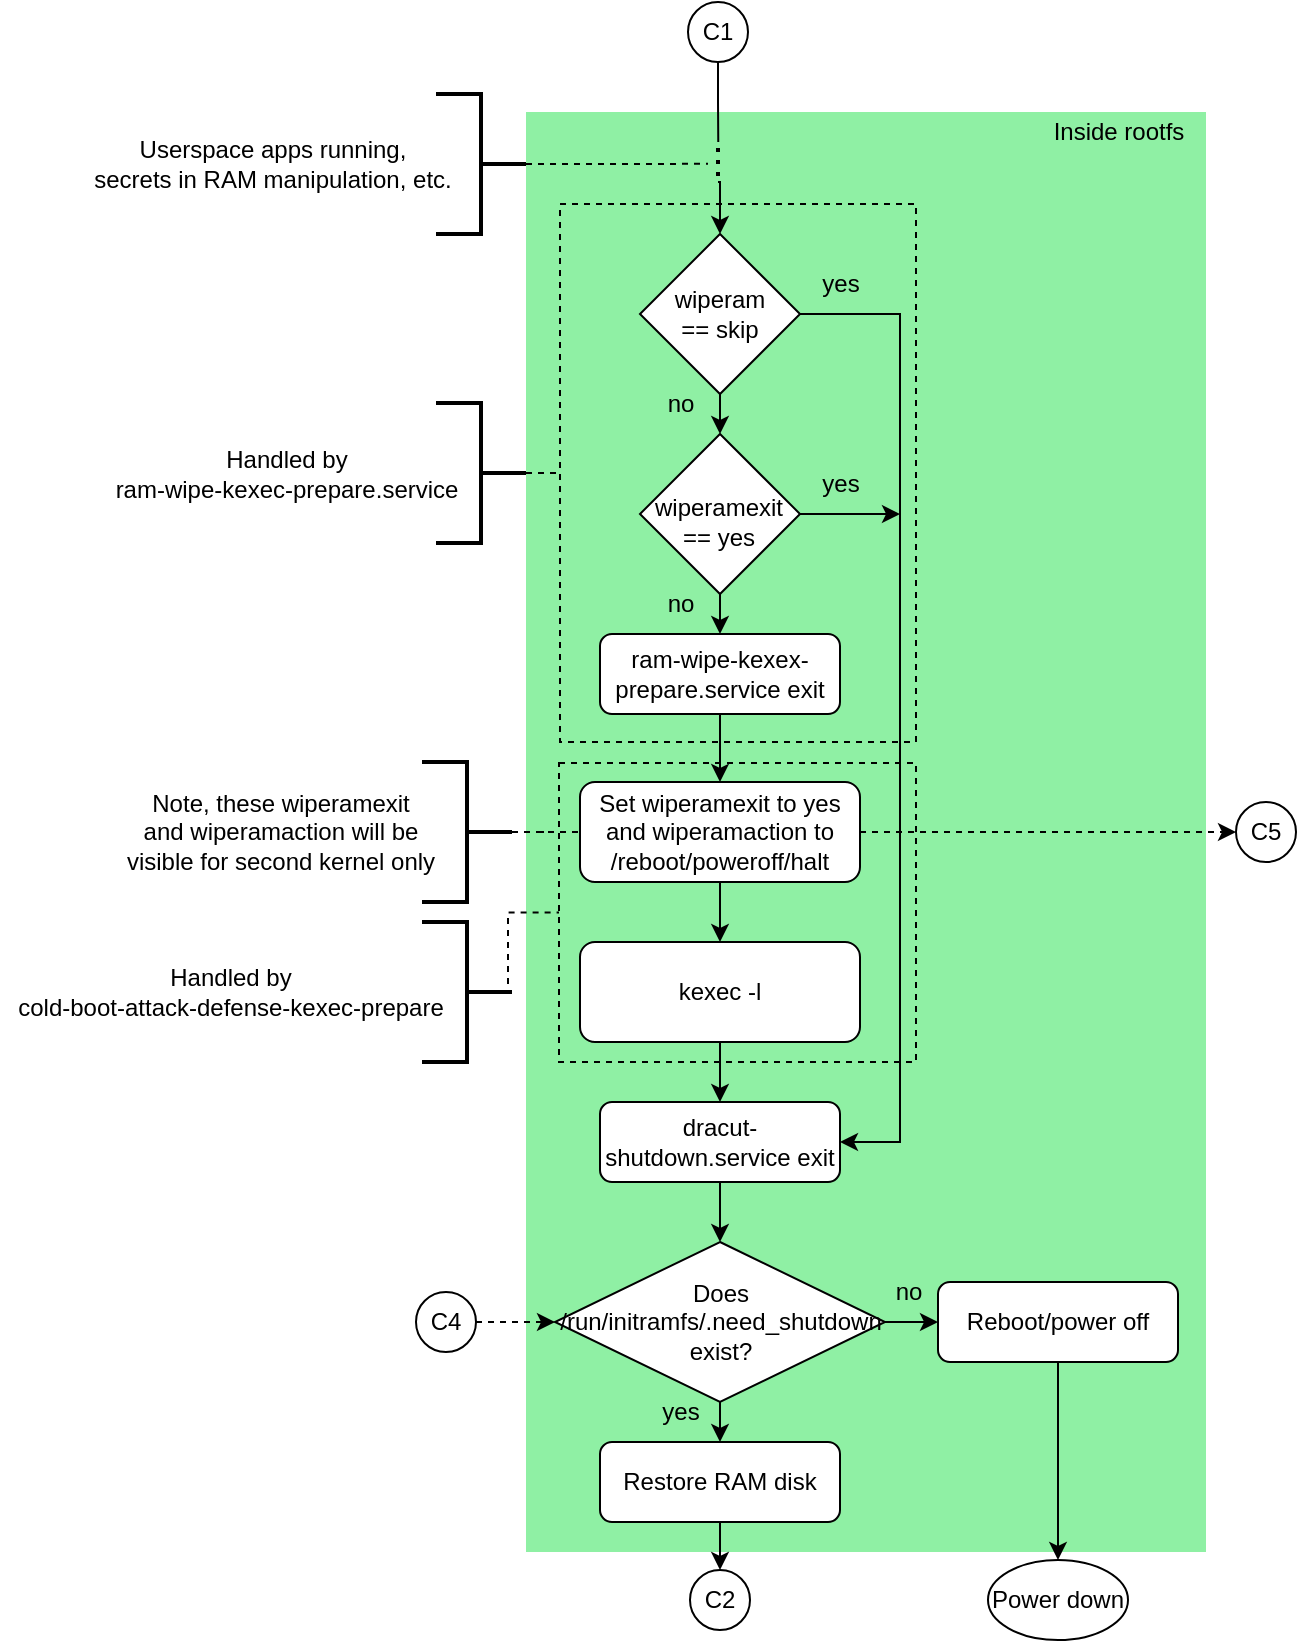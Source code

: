 <mxfile version="26.2.14">
  <diagram name="Page-1" id="OuB8uLrdrArMOUID5HZG">
    <mxGraphModel dx="2066" dy="2256" grid="1" gridSize="10" guides="1" tooltips="1" connect="1" arrows="1" fold="1" page="1" pageScale="1" pageWidth="850" pageHeight="1100" math="0" shadow="0">
      <root>
        <mxCell id="0" />
        <mxCell id="1" parent="0" />
        <mxCell id="ceSM7gGkfy2ftkPMvkNX-1" value="" style="rounded=0;whiteSpace=wrap;html=1;strokeColor=none;fillColor=light-dark(#8ff0a4, #ededed);" vertex="1" parent="1">
          <mxGeometry x="273" y="-945" width="340" height="720" as="geometry" />
        </mxCell>
        <mxCell id="ceSM7gGkfy2ftkPMvkNX-2" value="" style="rounded=0;whiteSpace=wrap;html=1;fillColor=none;dashed=1;" vertex="1" parent="1">
          <mxGeometry x="289.5" y="-619.5" width="178.5" height="149.5" as="geometry" />
        </mxCell>
        <mxCell id="ceSM7gGkfy2ftkPMvkNX-3" style="edgeStyle=orthogonalEdgeStyle;rounded=0;orthogonalLoop=1;jettySize=auto;html=1;exitX=0.5;exitY=1;exitDx=0;exitDy=0;endArrow=none;startFill=0;" edge="1" parent="1" source="ceSM7gGkfy2ftkPMvkNX-39">
          <mxGeometry relative="1" as="geometry">
            <mxPoint x="369.14" y="-930" as="targetPoint" />
            <mxPoint x="369.14" y="-960" as="sourcePoint" />
          </mxGeometry>
        </mxCell>
        <mxCell id="ceSM7gGkfy2ftkPMvkNX-4" style="edgeStyle=orthogonalEdgeStyle;rounded=0;orthogonalLoop=1;jettySize=auto;html=1;exitX=0.5;exitY=1;exitDx=0;exitDy=0;endArrow=none;startFill=0;dashed=1;dashPattern=1 2;strokeWidth=2;" edge="1" parent="1">
          <mxGeometry relative="1" as="geometry">
            <mxPoint x="369" y="-911" as="targetPoint" />
            <mxPoint x="369" y="-927" as="sourcePoint" />
          </mxGeometry>
        </mxCell>
        <mxCell id="ceSM7gGkfy2ftkPMvkNX-5" style="edgeStyle=orthogonalEdgeStyle;rounded=0;orthogonalLoop=1;jettySize=auto;html=1;exitX=0.5;exitY=1;exitDx=0;exitDy=0;endArrow=classic;startFill=0;endFill=1;entryX=0.5;entryY=0;entryDx=0;entryDy=0;" edge="1" parent="1" target="ceSM7gGkfy2ftkPMvkNX-15">
          <mxGeometry relative="1" as="geometry">
            <mxPoint x="369" y="-880" as="targetPoint" />
            <mxPoint x="369" y="-910" as="sourcePoint" />
          </mxGeometry>
        </mxCell>
        <mxCell id="ceSM7gGkfy2ftkPMvkNX-6" style="edgeStyle=orthogonalEdgeStyle;rounded=0;orthogonalLoop=1;jettySize=auto;html=1;exitX=0;exitY=0.5;exitDx=0;exitDy=0;exitPerimeter=0;endArrow=none;startFill=0;dashed=1;" edge="1" parent="1" source="ceSM7gGkfy2ftkPMvkNX-7">
          <mxGeometry relative="1" as="geometry">
            <mxPoint x="364" y="-919.092" as="targetPoint" />
          </mxGeometry>
        </mxCell>
        <mxCell id="ceSM7gGkfy2ftkPMvkNX-7" value="" style="strokeWidth=2;html=1;shape=mxgraph.flowchart.annotation_2;align=left;labelPosition=right;pointerEvents=1;rotation=-180;" vertex="1" parent="1">
          <mxGeometry x="228" y="-954" width="45" height="70" as="geometry" />
        </mxCell>
        <mxCell id="ceSM7gGkfy2ftkPMvkNX-8" value="Userspace apps running,&lt;br&gt;secrets in RAM manipulation, etc." style="text;html=1;align=center;verticalAlign=middle;resizable=0;points=[];autosize=1;strokeColor=none;fillColor=default;" vertex="1" parent="1">
          <mxGeometry x="46" y="-939" width="200" height="40" as="geometry" />
        </mxCell>
        <mxCell id="ceSM7gGkfy2ftkPMvkNX-9" style="edgeStyle=orthogonalEdgeStyle;rounded=0;orthogonalLoop=1;jettySize=auto;html=1;exitX=0.5;exitY=1;exitDx=0;exitDy=0;entryX=0.5;entryY=0;entryDx=0;entryDy=0;" edge="1" parent="1" source="ceSM7gGkfy2ftkPMvkNX-10" target="ceSM7gGkfy2ftkPMvkNX-33">
          <mxGeometry relative="1" as="geometry">
            <mxPoint x="369.0" y="-360.0" as="targetPoint" />
          </mxGeometry>
        </mxCell>
        <mxCell id="ceSM7gGkfy2ftkPMvkNX-10" value="dracut-shutdown.service exit" style="rounded=1;whiteSpace=wrap;html=1;fontSize=12;glass=0;strokeWidth=1;shadow=0;" vertex="1" parent="1">
          <mxGeometry x="310" y="-450" width="120" height="40" as="geometry" />
        </mxCell>
        <mxCell id="ceSM7gGkfy2ftkPMvkNX-11" style="edgeStyle=orthogonalEdgeStyle;rounded=0;orthogonalLoop=1;jettySize=auto;html=1;exitX=0.5;exitY=1;exitDx=0;exitDy=0;entryX=0.5;entryY=0;entryDx=0;entryDy=0;" edge="1" parent="1" source="ceSM7gGkfy2ftkPMvkNX-12" target="ceSM7gGkfy2ftkPMvkNX-25">
          <mxGeometry relative="1" as="geometry">
            <mxPoint x="370" y="-623.43" as="targetPoint" />
          </mxGeometry>
        </mxCell>
        <mxCell id="ceSM7gGkfy2ftkPMvkNX-12" value="ram-wipe-kexex-prepare.service exit" style="rounded=1;whiteSpace=wrap;html=1;fontSize=12;glass=0;strokeWidth=1;shadow=0;" vertex="1" parent="1">
          <mxGeometry x="310" y="-684" width="120" height="40" as="geometry" />
        </mxCell>
        <mxCell id="ceSM7gGkfy2ftkPMvkNX-13" style="edgeStyle=orthogonalEdgeStyle;rounded=0;orthogonalLoop=1;jettySize=auto;html=1;exitX=0.5;exitY=1;exitDx=0;exitDy=0;entryX=0.5;entryY=0;entryDx=0;entryDy=0;" edge="1" parent="1" source="ceSM7gGkfy2ftkPMvkNX-15" target="ceSM7gGkfy2ftkPMvkNX-18">
          <mxGeometry relative="1" as="geometry" />
        </mxCell>
        <mxCell id="ceSM7gGkfy2ftkPMvkNX-14" style="edgeStyle=orthogonalEdgeStyle;rounded=0;orthogonalLoop=1;jettySize=auto;html=1;exitX=1;exitY=0.5;exitDx=0;exitDy=0;entryX=1;entryY=0.5;entryDx=0;entryDy=0;" edge="1" parent="1" source="ceSM7gGkfy2ftkPMvkNX-15" target="ceSM7gGkfy2ftkPMvkNX-10">
          <mxGeometry relative="1" as="geometry">
            <mxPoint x="460" y="-414" as="targetPoint" />
            <Array as="points">
              <mxPoint x="460" y="-844" />
              <mxPoint x="460" y="-430" />
            </Array>
          </mxGeometry>
        </mxCell>
        <mxCell id="ceSM7gGkfy2ftkPMvkNX-15" value="&lt;div&gt;wiperam&lt;/div&gt;&lt;div&gt;== skip&lt;/div&gt;" style="rhombus;whiteSpace=wrap;html=1;" vertex="1" parent="1">
          <mxGeometry x="330" y="-884" width="80" height="80" as="geometry" />
        </mxCell>
        <mxCell id="ceSM7gGkfy2ftkPMvkNX-16" style="edgeStyle=orthogonalEdgeStyle;rounded=0;orthogonalLoop=1;jettySize=auto;html=1;exitX=0.5;exitY=1;exitDx=0;exitDy=0;entryX=0.5;entryY=0;entryDx=0;entryDy=0;" edge="1" parent="1" source="ceSM7gGkfy2ftkPMvkNX-18" target="ceSM7gGkfy2ftkPMvkNX-12">
          <mxGeometry relative="1" as="geometry" />
        </mxCell>
        <mxCell id="ceSM7gGkfy2ftkPMvkNX-17" style="edgeStyle=orthogonalEdgeStyle;rounded=0;orthogonalLoop=1;jettySize=auto;html=1;exitX=1;exitY=0.5;exitDx=0;exitDy=0;" edge="1" parent="1" source="ceSM7gGkfy2ftkPMvkNX-18">
          <mxGeometry relative="1" as="geometry">
            <mxPoint x="460" y="-744" as="targetPoint" />
          </mxGeometry>
        </mxCell>
        <mxCell id="ceSM7gGkfy2ftkPMvkNX-18" value="" style="rhombus;whiteSpace=wrap;html=1;" vertex="1" parent="1">
          <mxGeometry x="330" y="-784" width="80" height="80" as="geometry" />
        </mxCell>
        <mxCell id="ceSM7gGkfy2ftkPMvkNX-19" value="&lt;div&gt;wiperamexit&lt;/div&gt;&lt;div&gt;== yes&lt;br&gt;&lt;/div&gt;" style="text;html=1;align=center;verticalAlign=middle;resizable=0;points=[];autosize=1;strokeColor=none;fillColor=none;" vertex="1" parent="1">
          <mxGeometry x="324" y="-760" width="90" height="40" as="geometry" />
        </mxCell>
        <mxCell id="ceSM7gGkfy2ftkPMvkNX-20" value="&lt;div&gt;no&lt;/div&gt;" style="text;html=1;align=center;verticalAlign=middle;resizable=0;points=[];autosize=1;strokeColor=none;fillColor=none;" vertex="1" parent="1">
          <mxGeometry x="330" y="-814" width="40" height="30" as="geometry" />
        </mxCell>
        <mxCell id="ceSM7gGkfy2ftkPMvkNX-21" value="&lt;div&gt;no&lt;/div&gt;" style="text;html=1;align=center;verticalAlign=middle;resizable=0;points=[];autosize=1;strokeColor=none;fillColor=none;" vertex="1" parent="1">
          <mxGeometry x="330" y="-714" width="40" height="30" as="geometry" />
        </mxCell>
        <mxCell id="ceSM7gGkfy2ftkPMvkNX-22" value="yes" style="text;html=1;align=center;verticalAlign=middle;resizable=0;points=[];autosize=1;strokeColor=none;fillColor=none;" vertex="1" parent="1">
          <mxGeometry x="410" y="-874" width="40" height="30" as="geometry" />
        </mxCell>
        <mxCell id="ceSM7gGkfy2ftkPMvkNX-23" value="yes" style="text;html=1;align=center;verticalAlign=middle;resizable=0;points=[];autosize=1;strokeColor=none;fillColor=none;" vertex="1" parent="1">
          <mxGeometry x="410" y="-774" width="40" height="30" as="geometry" />
        </mxCell>
        <mxCell id="ceSM7gGkfy2ftkPMvkNX-24" style="edgeStyle=orthogonalEdgeStyle;rounded=0;orthogonalLoop=1;jettySize=auto;html=1;exitX=0.5;exitY=1;exitDx=0;exitDy=0;entryX=0.5;entryY=0;entryDx=0;entryDy=0;" edge="1" parent="1" source="ceSM7gGkfy2ftkPMvkNX-25" target="ceSM7gGkfy2ftkPMvkNX-27">
          <mxGeometry relative="1" as="geometry" />
        </mxCell>
        <mxCell id="ceSM7gGkfy2ftkPMvkNX-25" value="Set wiperamexit to yes and wiperamaction to /reboot/poweroff/halt" style="rounded=1;whiteSpace=wrap;html=1;fontSize=12;glass=0;strokeWidth=1;shadow=0;" vertex="1" parent="1">
          <mxGeometry x="300" y="-610.0" width="140" height="50" as="geometry" />
        </mxCell>
        <mxCell id="ceSM7gGkfy2ftkPMvkNX-26" style="edgeStyle=orthogonalEdgeStyle;rounded=0;orthogonalLoop=1;jettySize=auto;html=1;exitX=0.5;exitY=1;exitDx=0;exitDy=0;entryX=0.5;entryY=0;entryDx=0;entryDy=0;" edge="1" parent="1" source="ceSM7gGkfy2ftkPMvkNX-27" target="ceSM7gGkfy2ftkPMvkNX-10">
          <mxGeometry relative="1" as="geometry" />
        </mxCell>
        <mxCell id="ceSM7gGkfy2ftkPMvkNX-27" value="kexec -l" style="rounded=1;whiteSpace=wrap;html=1;fontSize=12;glass=0;strokeWidth=1;shadow=0;" vertex="1" parent="1">
          <mxGeometry x="300" y="-530.0" width="140" height="50" as="geometry" />
        </mxCell>
        <mxCell id="ceSM7gGkfy2ftkPMvkNX-28" style="edgeStyle=orthogonalEdgeStyle;rounded=0;orthogonalLoop=1;jettySize=auto;html=1;exitX=0.5;exitY=1;exitDx=0;exitDy=0;entryX=0.5;entryY=0;entryDx=0;entryDy=0;" edge="1" parent="1" source="ceSM7gGkfy2ftkPMvkNX-29" target="ceSM7gGkfy2ftkPMvkNX-40">
          <mxGeometry relative="1" as="geometry" />
        </mxCell>
        <mxCell id="ceSM7gGkfy2ftkPMvkNX-29" value="Restore RAM disk" style="rounded=1;whiteSpace=wrap;html=1;fontSize=12;glass=0;strokeWidth=1;shadow=0;" vertex="1" parent="1">
          <mxGeometry x="310" y="-280" width="120" height="40" as="geometry" />
        </mxCell>
        <mxCell id="ceSM7gGkfy2ftkPMvkNX-30" value="Inside rootfs" style="text;html=1;align=center;verticalAlign=middle;resizable=0;points=[];autosize=1;strokeColor=none;fillColor=none;" vertex="1" parent="1">
          <mxGeometry x="524" y="-950" width="90" height="30" as="geometry" />
        </mxCell>
        <mxCell id="ceSM7gGkfy2ftkPMvkNX-31" style="edgeStyle=orthogonalEdgeStyle;rounded=0;orthogonalLoop=1;jettySize=auto;html=1;exitX=0.5;exitY=1;exitDx=0;exitDy=0;entryX=0.5;entryY=0;entryDx=0;entryDy=0;" edge="1" parent="1" source="ceSM7gGkfy2ftkPMvkNX-33" target="ceSM7gGkfy2ftkPMvkNX-29">
          <mxGeometry relative="1" as="geometry" />
        </mxCell>
        <mxCell id="ceSM7gGkfy2ftkPMvkNX-32" style="edgeStyle=orthogonalEdgeStyle;rounded=0;orthogonalLoop=1;jettySize=auto;html=1;entryX=0;entryY=0.5;entryDx=0;entryDy=0;" edge="1" parent="1" source="ceSM7gGkfy2ftkPMvkNX-33" target="ceSM7gGkfy2ftkPMvkNX-38">
          <mxGeometry relative="1" as="geometry" />
        </mxCell>
        <mxCell id="ceSM7gGkfy2ftkPMvkNX-33" value="Does /run/initramfs/.need_shutdown exist?" style="rhombus;whiteSpace=wrap;html=1;" vertex="1" parent="1">
          <mxGeometry x="287.5" y="-380" width="165" height="80" as="geometry" />
        </mxCell>
        <mxCell id="ceSM7gGkfy2ftkPMvkNX-34" value="no" style="text;html=1;align=center;verticalAlign=middle;resizable=0;points=[];autosize=1;strokeColor=none;fillColor=none;" vertex="1" parent="1">
          <mxGeometry x="444" y="-370" width="40" height="30" as="geometry" />
        </mxCell>
        <mxCell id="ceSM7gGkfy2ftkPMvkNX-35" value="yes" style="text;html=1;align=center;verticalAlign=middle;resizable=0;points=[];autosize=1;strokeColor=none;fillColor=none;" vertex="1" parent="1">
          <mxGeometry x="330" y="-310" width="40" height="30" as="geometry" />
        </mxCell>
        <mxCell id="ceSM7gGkfy2ftkPMvkNX-36" value="Power down" style="ellipse;whiteSpace=wrap;html=1;" vertex="1" parent="1">
          <mxGeometry x="504" y="-221" width="70" height="40" as="geometry" />
        </mxCell>
        <mxCell id="ceSM7gGkfy2ftkPMvkNX-37" style="edgeStyle=orthogonalEdgeStyle;rounded=0;orthogonalLoop=1;jettySize=auto;html=1;entryX=0.5;entryY=0;entryDx=0;entryDy=0;" edge="1" parent="1" source="ceSM7gGkfy2ftkPMvkNX-38" target="ceSM7gGkfy2ftkPMvkNX-36">
          <mxGeometry relative="1" as="geometry" />
        </mxCell>
        <mxCell id="ceSM7gGkfy2ftkPMvkNX-38" value="Reboot/power off" style="rounded=1;whiteSpace=wrap;html=1;fontSize=12;glass=0;strokeWidth=1;shadow=0;" vertex="1" parent="1">
          <mxGeometry x="479" y="-360" width="120" height="40" as="geometry" />
        </mxCell>
        <mxCell id="ceSM7gGkfy2ftkPMvkNX-39" value="C1" style="ellipse;whiteSpace=wrap;html=1;aspect=fixed;" vertex="1" parent="1">
          <mxGeometry x="354" y="-1000" width="30" height="30" as="geometry" />
        </mxCell>
        <mxCell id="ceSM7gGkfy2ftkPMvkNX-40" value="C2" style="ellipse;whiteSpace=wrap;html=1;aspect=fixed;" vertex="1" parent="1">
          <mxGeometry x="355" y="-216" width="30" height="30" as="geometry" />
        </mxCell>
        <mxCell id="ceSM7gGkfy2ftkPMvkNX-41" value="" style="rounded=0;whiteSpace=wrap;html=1;fillColor=none;dashed=1;" vertex="1" parent="1">
          <mxGeometry x="290" y="-899" width="178" height="269" as="geometry" />
        </mxCell>
        <mxCell id="ceSM7gGkfy2ftkPMvkNX-42" style="edgeStyle=orthogonalEdgeStyle;rounded=0;orthogonalLoop=1;jettySize=auto;html=1;exitX=0;exitY=0.5;exitDx=0;exitDy=0;exitPerimeter=0;entryX=0;entryY=0.5;entryDx=0;entryDy=0;dashed=1;endArrow=none;startFill=0;" edge="1" parent="1" source="ceSM7gGkfy2ftkPMvkNX-43" target="ceSM7gGkfy2ftkPMvkNX-41">
          <mxGeometry relative="1" as="geometry" />
        </mxCell>
        <mxCell id="ceSM7gGkfy2ftkPMvkNX-43" value="" style="strokeWidth=2;html=1;shape=mxgraph.flowchart.annotation_2;align=left;labelPosition=right;pointerEvents=1;rotation=-180;" vertex="1" parent="1">
          <mxGeometry x="228" y="-799.5" width="45" height="70" as="geometry" />
        </mxCell>
        <mxCell id="ceSM7gGkfy2ftkPMvkNX-44" value="Handled by&lt;br&gt;ram-wipe-kexec-prepare.service" style="text;html=1;align=center;verticalAlign=middle;resizable=0;points=[];autosize=1;strokeColor=none;fillColor=default;" vertex="1" parent="1">
          <mxGeometry x="58" y="-784.5" width="190" height="40" as="geometry" />
        </mxCell>
        <mxCell id="ceSM7gGkfy2ftkPMvkNX-45" style="edgeStyle=orthogonalEdgeStyle;rounded=0;orthogonalLoop=1;jettySize=auto;html=1;exitX=0;exitY=0.5;exitDx=0;exitDy=0;exitPerimeter=0;entryX=0;entryY=0.5;entryDx=0;entryDy=0;dashed=1;endArrow=none;startFill=0;" edge="1" parent="1" source="ceSM7gGkfy2ftkPMvkNX-46" target="ceSM7gGkfy2ftkPMvkNX-2">
          <mxGeometry relative="1" as="geometry">
            <Array as="points">
              <mxPoint x="264" y="-545" />
            </Array>
          </mxGeometry>
        </mxCell>
        <mxCell id="ceSM7gGkfy2ftkPMvkNX-46" value="" style="strokeWidth=2;html=1;shape=mxgraph.flowchart.annotation_2;align=left;labelPosition=right;pointerEvents=1;rotation=-180;" vertex="1" parent="1">
          <mxGeometry x="221" y="-540" width="45" height="70" as="geometry" />
        </mxCell>
        <mxCell id="ceSM7gGkfy2ftkPMvkNX-47" value="Handled by&lt;br&gt;cold-boot-attack-defense-kexec-prepare" style="text;html=1;align=center;verticalAlign=middle;resizable=0;points=[];autosize=1;strokeColor=none;fillColor=default;" vertex="1" parent="1">
          <mxGeometry x="10" y="-525" width="230" height="40" as="geometry" />
        </mxCell>
        <mxCell id="ceSM7gGkfy2ftkPMvkNX-48" style="edgeStyle=orthogonalEdgeStyle;rounded=0;orthogonalLoop=1;jettySize=auto;html=1;exitX=1;exitY=0.5;exitDx=0;exitDy=0;entryX=0;entryY=0.5;entryDx=0;entryDy=0;dashed=1;" edge="1" parent="1" source="ceSM7gGkfy2ftkPMvkNX-49" target="ceSM7gGkfy2ftkPMvkNX-33">
          <mxGeometry relative="1" as="geometry" />
        </mxCell>
        <mxCell id="ceSM7gGkfy2ftkPMvkNX-49" value="C4" style="ellipse;whiteSpace=wrap;html=1;aspect=fixed;" vertex="1" parent="1">
          <mxGeometry x="218" y="-355" width="30" height="30" as="geometry" />
        </mxCell>
        <mxCell id="ceSM7gGkfy2ftkPMvkNX-50" style="edgeStyle=orthogonalEdgeStyle;rounded=0;orthogonalLoop=1;jettySize=auto;html=1;entryX=0;entryY=0.5;entryDx=0;entryDy=0;dashed=1;endArrow=none;startFill=0;" edge="1" parent="1" source="ceSM7gGkfy2ftkPMvkNX-51" target="ceSM7gGkfy2ftkPMvkNX-25">
          <mxGeometry relative="1" as="geometry" />
        </mxCell>
        <mxCell id="ceSM7gGkfy2ftkPMvkNX-51" value="" style="strokeWidth=2;html=1;shape=mxgraph.flowchart.annotation_2;align=left;labelPosition=right;pointerEvents=1;rotation=-180;" vertex="1" parent="1">
          <mxGeometry x="221" y="-620" width="45" height="70" as="geometry" />
        </mxCell>
        <mxCell id="ceSM7gGkfy2ftkPMvkNX-52" value="&lt;div&gt;Note, these wiperamexit&lt;/div&gt;&lt;div&gt;and wiperamaction will be&lt;/div&gt;&lt;div&gt;visible for second kernel only&lt;br&gt;&lt;/div&gt;" style="text;html=1;align=center;verticalAlign=middle;resizable=0;points=[];autosize=1;strokeColor=none;fillColor=default;" vertex="1" parent="1">
          <mxGeometry x="60" y="-615" width="180" height="60" as="geometry" />
        </mxCell>
        <mxCell id="ceSM7gGkfy2ftkPMvkNX-53" value="C5" style="ellipse;whiteSpace=wrap;html=1;aspect=fixed;" vertex="1" parent="1">
          <mxGeometry x="628" y="-600" width="30" height="30" as="geometry" />
        </mxCell>
        <mxCell id="ceSM7gGkfy2ftkPMvkNX-54" style="edgeStyle=orthogonalEdgeStyle;rounded=0;orthogonalLoop=1;jettySize=auto;html=1;exitX=1;exitY=0.5;exitDx=0;exitDy=0;entryX=0;entryY=0.5;entryDx=0;entryDy=0;dashed=1;" edge="1" parent="1" source="ceSM7gGkfy2ftkPMvkNX-25" target="ceSM7gGkfy2ftkPMvkNX-53">
          <mxGeometry relative="1" as="geometry" />
        </mxCell>
      </root>
    </mxGraphModel>
  </diagram>
</mxfile>
